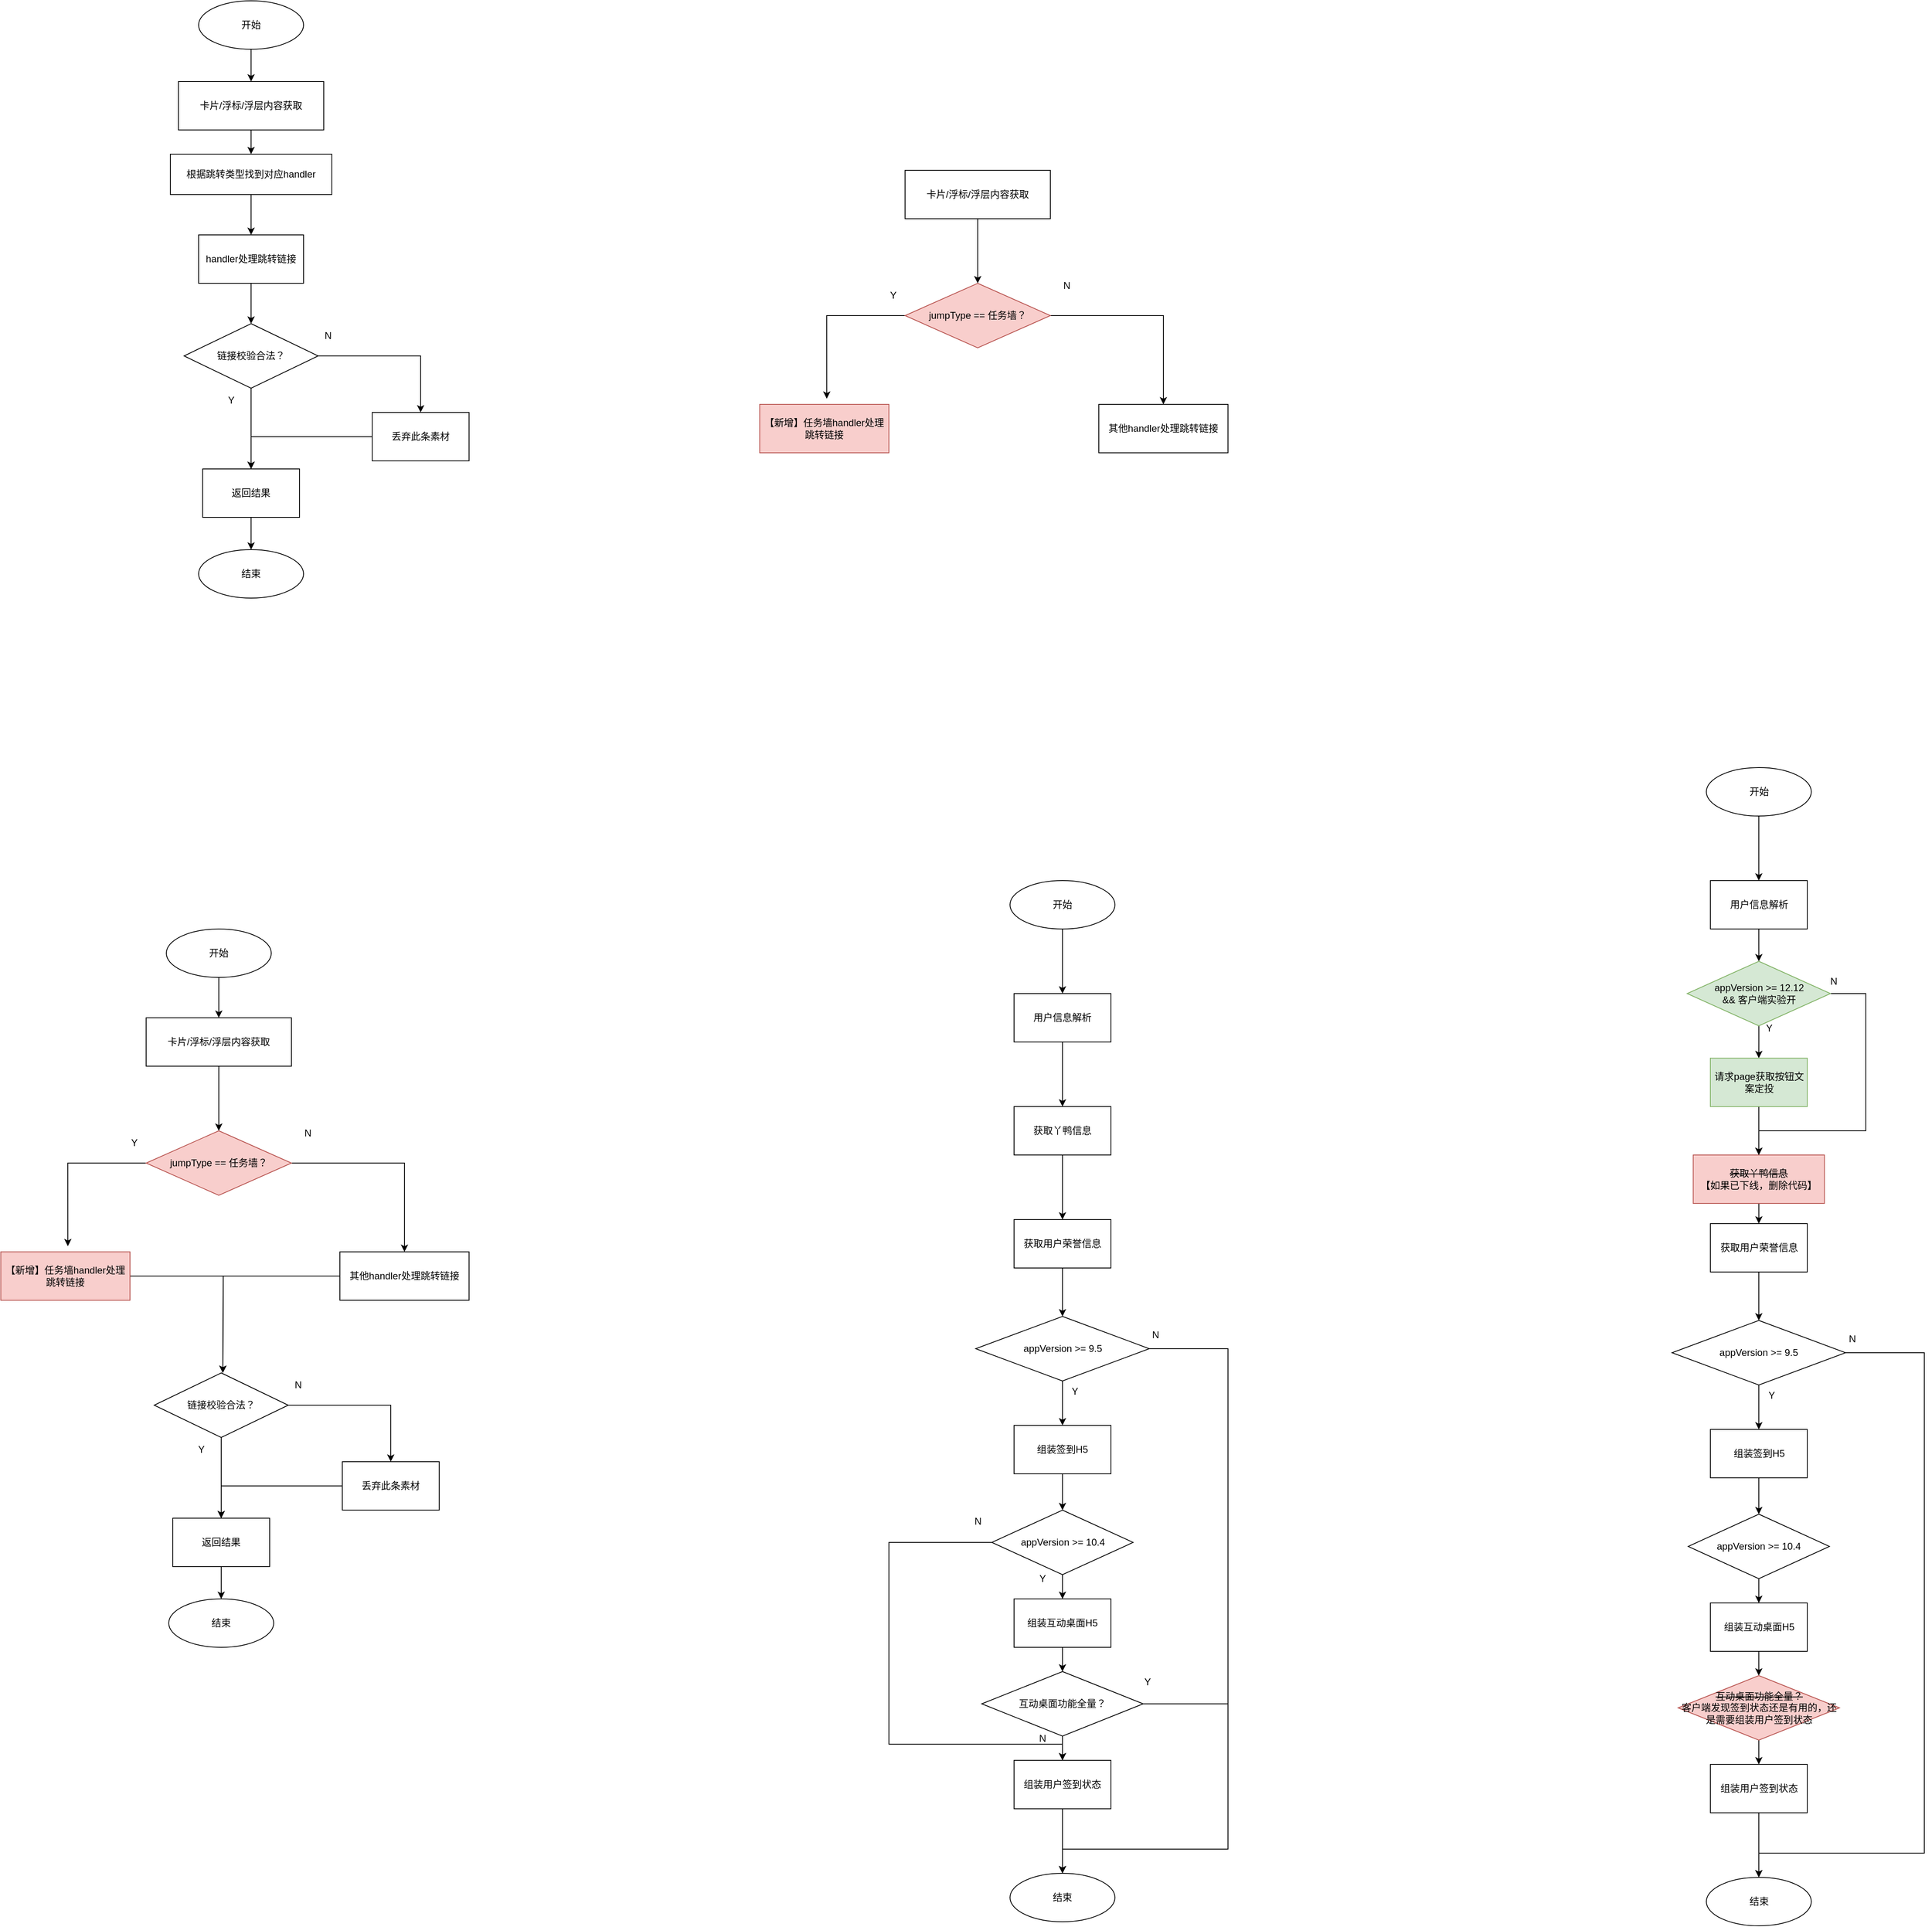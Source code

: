 <mxfile version="28.0.6">
  <diagram name="第 1 页" id="rsgkCpmKNGYn_1RYENm2">
    <mxGraphModel dx="1019" dy="1708" grid="1" gridSize="10" guides="1" tooltips="1" connect="1" arrows="1" fold="1" page="1" pageScale="1" pageWidth="827" pageHeight="1169" math="0" shadow="0">
      <root>
        <mxCell id="0" />
        <mxCell id="1" parent="0" />
        <mxCell id="QA0QUVK-8WRyYNtd_WsQ-3" value="" style="edgeStyle=orthogonalEdgeStyle;rounded=0;orthogonalLoop=1;jettySize=auto;html=1;" parent="1" source="QA0QUVK-8WRyYNtd_WsQ-1" edge="1">
          <mxGeometry relative="1" as="geometry">
            <mxPoint x="380" y="60" as="targetPoint" />
          </mxGeometry>
        </mxCell>
        <mxCell id="QA0QUVK-8WRyYNtd_WsQ-1" value="卡片/浮标/浮层内容获取" style="whiteSpace=wrap;html=1;" parent="1" vertex="1">
          <mxGeometry x="290" y="-30" width="180" height="60" as="geometry" />
        </mxCell>
        <mxCell id="QA0QUVK-8WRyYNtd_WsQ-10" value="" style="edgeStyle=orthogonalEdgeStyle;rounded=0;orthogonalLoop=1;jettySize=auto;html=1;" parent="1" source="QA0QUVK-8WRyYNtd_WsQ-7" target="QA0QUVK-8WRyYNtd_WsQ-9" edge="1">
          <mxGeometry relative="1" as="geometry" />
        </mxCell>
        <mxCell id="QA0QUVK-8WRyYNtd_WsQ-7" value="根据跳转类型找到对应handler" style="whiteSpace=wrap;html=1;" parent="1" vertex="1">
          <mxGeometry x="280" y="60" width="200" height="50" as="geometry" />
        </mxCell>
        <mxCell id="QA0QUVK-8WRyYNtd_WsQ-55" style="edgeStyle=orthogonalEdgeStyle;rounded=0;orthogonalLoop=1;jettySize=auto;html=1;entryX=0.5;entryY=0;entryDx=0;entryDy=0;" parent="1" source="QA0QUVK-8WRyYNtd_WsQ-9" target="QA0QUVK-8WRyYNtd_WsQ-45" edge="1">
          <mxGeometry relative="1" as="geometry" />
        </mxCell>
        <mxCell id="QA0QUVK-8WRyYNtd_WsQ-9" value="handler处理跳转链接" style="whiteSpace=wrap;html=1;" parent="1" vertex="1">
          <mxGeometry x="315" y="160" width="130" height="60" as="geometry" />
        </mxCell>
        <mxCell id="QA0QUVK-8WRyYNtd_WsQ-11" value="" style="edgeStyle=orthogonalEdgeStyle;rounded=0;orthogonalLoop=1;jettySize=auto;html=1;" parent="1" source="QA0QUVK-8WRyYNtd_WsQ-12" edge="1">
          <mxGeometry relative="1" as="geometry">
            <mxPoint x="340" y="1270" as="targetPoint" />
          </mxGeometry>
        </mxCell>
        <mxCell id="QA0QUVK-8WRyYNtd_WsQ-12" value="卡片/浮标/浮层内容获取" style="whiteSpace=wrap;html=1;" parent="1" vertex="1">
          <mxGeometry x="250" y="1130" width="180" height="60" as="geometry" />
        </mxCell>
        <mxCell id="QA0QUVK-8WRyYNtd_WsQ-13" value="" style="edgeStyle=orthogonalEdgeStyle;rounded=0;orthogonalLoop=1;jettySize=auto;html=1;exitX=1;exitY=0.5;exitDx=0;exitDy=0;" parent="1" source="QA0QUVK-8WRyYNtd_WsQ-18" target="QA0QUVK-8WRyYNtd_WsQ-15" edge="1">
          <mxGeometry relative="1" as="geometry">
            <mxPoint x="440" y="1295" as="sourcePoint" />
          </mxGeometry>
        </mxCell>
        <mxCell id="QA0QUVK-8WRyYNtd_WsQ-40" style="edgeStyle=orthogonalEdgeStyle;rounded=0;orthogonalLoop=1;jettySize=auto;html=1;entryX=0.5;entryY=0;entryDx=0;entryDy=0;" parent="1" source="QA0QUVK-8WRyYNtd_WsQ-15" edge="1">
          <mxGeometry relative="1" as="geometry">
            <mxPoint x="345" y="1570" as="targetPoint" />
          </mxGeometry>
        </mxCell>
        <mxCell id="QA0QUVK-8WRyYNtd_WsQ-15" value="其他handler处理跳转链接" style="whiteSpace=wrap;html=1;" parent="1" vertex="1">
          <mxGeometry x="490" y="1420" width="160" height="60" as="geometry" />
        </mxCell>
        <mxCell id="QA0QUVK-8WRyYNtd_WsQ-39" style="edgeStyle=orthogonalEdgeStyle;rounded=0;orthogonalLoop=1;jettySize=auto;html=1;entryX=0.5;entryY=0;entryDx=0;entryDy=0;" parent="1" source="QA0QUVK-8WRyYNtd_WsQ-16" edge="1">
          <mxGeometry relative="1" as="geometry">
            <mxPoint x="345" y="1570" as="targetPoint" />
          </mxGeometry>
        </mxCell>
        <mxCell id="QA0QUVK-8WRyYNtd_WsQ-16" value="【新增】任务墙handler处理跳转链接" style="whiteSpace=wrap;html=1;fillColor=#f8cecc;strokeColor=#b85450;" parent="1" vertex="1">
          <mxGeometry x="70" y="1420" width="160" height="60" as="geometry" />
        </mxCell>
        <mxCell id="QA0QUVK-8WRyYNtd_WsQ-17" style="edgeStyle=orthogonalEdgeStyle;rounded=0;orthogonalLoop=1;jettySize=auto;html=1;entryX=0.519;entryY=-0.117;entryDx=0;entryDy=0;entryPerimeter=0;exitX=0;exitY=0.5;exitDx=0;exitDy=0;" parent="1" source="QA0QUVK-8WRyYNtd_WsQ-18" target="QA0QUVK-8WRyYNtd_WsQ-16" edge="1">
          <mxGeometry relative="1" as="geometry">
            <mxPoint x="240" y="1295" as="sourcePoint" />
          </mxGeometry>
        </mxCell>
        <mxCell id="QA0QUVK-8WRyYNtd_WsQ-18" value="jumpType == 任务墙？" style="rhombus;whiteSpace=wrap;html=1;fillColor=#f8cecc;strokeColor=#b85450;" parent="1" vertex="1">
          <mxGeometry x="250" y="1270" width="180" height="80" as="geometry" />
        </mxCell>
        <mxCell id="QA0QUVK-8WRyYNtd_WsQ-21" value="Y" style="text;html=1;align=center;verticalAlign=middle;resizable=0;points=[];autosize=1;strokeColor=none;fillColor=none;" parent="1" vertex="1">
          <mxGeometry x="220" y="1270" width="30" height="30" as="geometry" />
        </mxCell>
        <mxCell id="QA0QUVK-8WRyYNtd_WsQ-23" value="N" style="text;html=1;align=center;verticalAlign=middle;resizable=0;points=[];autosize=1;strokeColor=none;fillColor=none;" parent="1" vertex="1">
          <mxGeometry x="435" y="1258" width="30" height="30" as="geometry" />
        </mxCell>
        <mxCell id="QA0QUVK-8WRyYNtd_WsQ-24" value="" style="edgeStyle=orthogonalEdgeStyle;rounded=0;orthogonalLoop=1;jettySize=auto;html=1;" parent="1" source="QA0QUVK-8WRyYNtd_WsQ-25" edge="1">
          <mxGeometry relative="1" as="geometry">
            <mxPoint x="1280" y="220" as="targetPoint" />
          </mxGeometry>
        </mxCell>
        <mxCell id="QA0QUVK-8WRyYNtd_WsQ-25" value="卡片/浮标/浮层内容获取" style="whiteSpace=wrap;html=1;" parent="1" vertex="1">
          <mxGeometry x="1190" y="80" width="180" height="60" as="geometry" />
        </mxCell>
        <mxCell id="QA0QUVK-8WRyYNtd_WsQ-26" value="" style="edgeStyle=orthogonalEdgeStyle;rounded=0;orthogonalLoop=1;jettySize=auto;html=1;exitX=1;exitY=0.5;exitDx=0;exitDy=0;" parent="1" source="QA0QUVK-8WRyYNtd_WsQ-30" target="QA0QUVK-8WRyYNtd_WsQ-27" edge="1">
          <mxGeometry relative="1" as="geometry">
            <mxPoint x="1380" y="245" as="sourcePoint" />
          </mxGeometry>
        </mxCell>
        <mxCell id="QA0QUVK-8WRyYNtd_WsQ-27" value="其他handler处理跳转链接" style="whiteSpace=wrap;html=1;" parent="1" vertex="1">
          <mxGeometry x="1430" y="370" width="160" height="60" as="geometry" />
        </mxCell>
        <mxCell id="QA0QUVK-8WRyYNtd_WsQ-28" value="【新增】任务墙handler处理跳转链接" style="whiteSpace=wrap;html=1;fillColor=#f8cecc;strokeColor=#b85450;" parent="1" vertex="1">
          <mxGeometry x="1010" y="370" width="160" height="60" as="geometry" />
        </mxCell>
        <mxCell id="QA0QUVK-8WRyYNtd_WsQ-29" style="edgeStyle=orthogonalEdgeStyle;rounded=0;orthogonalLoop=1;jettySize=auto;html=1;entryX=0.519;entryY=-0.117;entryDx=0;entryDy=0;entryPerimeter=0;exitX=0;exitY=0.5;exitDx=0;exitDy=0;" parent="1" source="QA0QUVK-8WRyYNtd_WsQ-30" target="QA0QUVK-8WRyYNtd_WsQ-28" edge="1">
          <mxGeometry relative="1" as="geometry">
            <mxPoint x="1180" y="245" as="sourcePoint" />
          </mxGeometry>
        </mxCell>
        <mxCell id="QA0QUVK-8WRyYNtd_WsQ-30" value="jumpType == 任务墙？" style="rhombus;whiteSpace=wrap;html=1;fillColor=#f8cecc;strokeColor=#b85450;" parent="1" vertex="1">
          <mxGeometry x="1190" y="220" width="180" height="80" as="geometry" />
        </mxCell>
        <mxCell id="QA0QUVK-8WRyYNtd_WsQ-31" value="Y" style="text;html=1;align=center;verticalAlign=middle;resizable=0;points=[];autosize=1;strokeColor=none;fillColor=none;" parent="1" vertex="1">
          <mxGeometry x="1160" y="220" width="30" height="30" as="geometry" />
        </mxCell>
        <mxCell id="QA0QUVK-8WRyYNtd_WsQ-32" value="N" style="text;html=1;align=center;verticalAlign=middle;resizable=0;points=[];autosize=1;strokeColor=none;fillColor=none;" parent="1" vertex="1">
          <mxGeometry x="1375" y="208" width="30" height="30" as="geometry" />
        </mxCell>
        <mxCell id="QA0QUVK-8WRyYNtd_WsQ-69" value="" style="edgeStyle=orthogonalEdgeStyle;rounded=0;orthogonalLoop=1;jettySize=auto;html=1;" parent="1" source="QA0QUVK-8WRyYNtd_WsQ-35" target="QA0QUVK-8WRyYNtd_WsQ-68" edge="1">
          <mxGeometry relative="1" as="geometry" />
        </mxCell>
        <mxCell id="QA0QUVK-8WRyYNtd_WsQ-35" value="开始" style="ellipse;whiteSpace=wrap;html=1;" parent="1" vertex="1">
          <mxGeometry x="1320" y="960" width="130" height="60" as="geometry" />
        </mxCell>
        <mxCell id="QA0QUVK-8WRyYNtd_WsQ-37" style="edgeStyle=orthogonalEdgeStyle;rounded=0;orthogonalLoop=1;jettySize=auto;html=1;entryX=0.5;entryY=0;entryDx=0;entryDy=0;" parent="1" source="QA0QUVK-8WRyYNtd_WsQ-36" target="QA0QUVK-8WRyYNtd_WsQ-12" edge="1">
          <mxGeometry relative="1" as="geometry" />
        </mxCell>
        <mxCell id="QA0QUVK-8WRyYNtd_WsQ-36" value="开始" style="ellipse;whiteSpace=wrap;html=1;" parent="1" vertex="1">
          <mxGeometry x="275" y="1020" width="130" height="60" as="geometry" />
        </mxCell>
        <mxCell id="QA0QUVK-8WRyYNtd_WsQ-42" style="edgeStyle=orthogonalEdgeStyle;rounded=0;orthogonalLoop=1;jettySize=auto;html=1;entryX=0.5;entryY=0;entryDx=0;entryDy=0;" parent="1" source="QA0QUVK-8WRyYNtd_WsQ-41" target="QA0QUVK-8WRyYNtd_WsQ-1" edge="1">
          <mxGeometry relative="1" as="geometry" />
        </mxCell>
        <mxCell id="QA0QUVK-8WRyYNtd_WsQ-41" value="开始" style="ellipse;whiteSpace=wrap;html=1;" parent="1" vertex="1">
          <mxGeometry x="315" y="-130" width="130" height="60" as="geometry" />
        </mxCell>
        <mxCell id="QA0QUVK-8WRyYNtd_WsQ-49" value="" style="edgeStyle=orthogonalEdgeStyle;rounded=0;orthogonalLoop=1;jettySize=auto;html=1;" parent="1" source="QA0QUVK-8WRyYNtd_WsQ-45" target="QA0QUVK-8WRyYNtd_WsQ-48" edge="1">
          <mxGeometry relative="1" as="geometry" />
        </mxCell>
        <mxCell id="QA0QUVK-8WRyYNtd_WsQ-51" value="" style="edgeStyle=orthogonalEdgeStyle;rounded=0;orthogonalLoop=1;jettySize=auto;html=1;" parent="1" source="QA0QUVK-8WRyYNtd_WsQ-45" target="QA0QUVK-8WRyYNtd_WsQ-50" edge="1">
          <mxGeometry relative="1" as="geometry" />
        </mxCell>
        <mxCell id="QA0QUVK-8WRyYNtd_WsQ-45" value="链接校验合法？" style="rhombus;whiteSpace=wrap;html=1;" parent="1" vertex="1">
          <mxGeometry x="297" y="270" width="166" height="80" as="geometry" />
        </mxCell>
        <mxCell id="QA0QUVK-8WRyYNtd_WsQ-52" style="edgeStyle=orthogonalEdgeStyle;rounded=0;orthogonalLoop=1;jettySize=auto;html=1;entryX=0.5;entryY=0;entryDx=0;entryDy=0;" parent="1" source="QA0QUVK-8WRyYNtd_WsQ-48" target="QA0QUVK-8WRyYNtd_WsQ-50" edge="1">
          <mxGeometry relative="1" as="geometry" />
        </mxCell>
        <mxCell id="QA0QUVK-8WRyYNtd_WsQ-48" value="丢弃此条素材" style="whiteSpace=wrap;html=1;" parent="1" vertex="1">
          <mxGeometry x="530" y="380" width="120" height="60" as="geometry" />
        </mxCell>
        <mxCell id="QA0QUVK-8WRyYNtd_WsQ-57" style="edgeStyle=orthogonalEdgeStyle;rounded=0;orthogonalLoop=1;jettySize=auto;html=1;entryX=0.5;entryY=0;entryDx=0;entryDy=0;" parent="1" source="QA0QUVK-8WRyYNtd_WsQ-50" target="QA0QUVK-8WRyYNtd_WsQ-56" edge="1">
          <mxGeometry relative="1" as="geometry" />
        </mxCell>
        <mxCell id="QA0QUVK-8WRyYNtd_WsQ-50" value="返回结果" style="whiteSpace=wrap;html=1;" parent="1" vertex="1">
          <mxGeometry x="320" y="450" width="120" height="60" as="geometry" />
        </mxCell>
        <mxCell id="QA0QUVK-8WRyYNtd_WsQ-53" value="N" style="text;html=1;align=center;verticalAlign=middle;resizable=0;points=[];autosize=1;strokeColor=none;fillColor=none;" parent="1" vertex="1">
          <mxGeometry x="460" y="270" width="30" height="30" as="geometry" />
        </mxCell>
        <mxCell id="QA0QUVK-8WRyYNtd_WsQ-54" value="Y" style="text;html=1;align=center;verticalAlign=middle;resizable=0;points=[];autosize=1;strokeColor=none;fillColor=none;" parent="1" vertex="1">
          <mxGeometry x="340" y="350" width="30" height="30" as="geometry" />
        </mxCell>
        <mxCell id="QA0QUVK-8WRyYNtd_WsQ-56" value="结束" style="ellipse;whiteSpace=wrap;html=1;" parent="1" vertex="1">
          <mxGeometry x="315" y="550" width="130" height="60" as="geometry" />
        </mxCell>
        <mxCell id="QA0QUVK-8WRyYNtd_WsQ-58" value="" style="edgeStyle=orthogonalEdgeStyle;rounded=0;orthogonalLoop=1;jettySize=auto;html=1;" parent="1" source="QA0QUVK-8WRyYNtd_WsQ-60" target="QA0QUVK-8WRyYNtd_WsQ-62" edge="1">
          <mxGeometry relative="1" as="geometry" />
        </mxCell>
        <mxCell id="QA0QUVK-8WRyYNtd_WsQ-59" value="" style="edgeStyle=orthogonalEdgeStyle;rounded=0;orthogonalLoop=1;jettySize=auto;html=1;" parent="1" source="QA0QUVK-8WRyYNtd_WsQ-60" target="QA0QUVK-8WRyYNtd_WsQ-64" edge="1">
          <mxGeometry relative="1" as="geometry" />
        </mxCell>
        <mxCell id="QA0QUVK-8WRyYNtd_WsQ-60" value="链接校验合法？" style="rhombus;whiteSpace=wrap;html=1;" parent="1" vertex="1">
          <mxGeometry x="260" y="1570" width="166" height="80" as="geometry" />
        </mxCell>
        <mxCell id="QA0QUVK-8WRyYNtd_WsQ-61" style="edgeStyle=orthogonalEdgeStyle;rounded=0;orthogonalLoop=1;jettySize=auto;html=1;entryX=0.5;entryY=0;entryDx=0;entryDy=0;" parent="1" source="QA0QUVK-8WRyYNtd_WsQ-62" target="QA0QUVK-8WRyYNtd_WsQ-64" edge="1">
          <mxGeometry relative="1" as="geometry" />
        </mxCell>
        <mxCell id="QA0QUVK-8WRyYNtd_WsQ-62" value="丢弃此条素材" style="whiteSpace=wrap;html=1;" parent="1" vertex="1">
          <mxGeometry x="493" y="1680" width="120" height="60" as="geometry" />
        </mxCell>
        <mxCell id="QA0QUVK-8WRyYNtd_WsQ-63" style="edgeStyle=orthogonalEdgeStyle;rounded=0;orthogonalLoop=1;jettySize=auto;html=1;entryX=0.5;entryY=0;entryDx=0;entryDy=0;" parent="1" source="QA0QUVK-8WRyYNtd_WsQ-64" target="QA0QUVK-8WRyYNtd_WsQ-67" edge="1">
          <mxGeometry relative="1" as="geometry" />
        </mxCell>
        <mxCell id="QA0QUVK-8WRyYNtd_WsQ-64" value="返回结果" style="whiteSpace=wrap;html=1;" parent="1" vertex="1">
          <mxGeometry x="283" y="1750" width="120" height="60" as="geometry" />
        </mxCell>
        <mxCell id="QA0QUVK-8WRyYNtd_WsQ-65" value="N" style="text;html=1;align=center;verticalAlign=middle;resizable=0;points=[];autosize=1;strokeColor=none;fillColor=none;" parent="1" vertex="1">
          <mxGeometry x="423" y="1570" width="30" height="30" as="geometry" />
        </mxCell>
        <mxCell id="QA0QUVK-8WRyYNtd_WsQ-66" value="Y" style="text;html=1;align=center;verticalAlign=middle;resizable=0;points=[];autosize=1;strokeColor=none;fillColor=none;" parent="1" vertex="1">
          <mxGeometry x="303" y="1650" width="30" height="30" as="geometry" />
        </mxCell>
        <mxCell id="QA0QUVK-8WRyYNtd_WsQ-67" value="结束" style="ellipse;whiteSpace=wrap;html=1;" parent="1" vertex="1">
          <mxGeometry x="278" y="1850" width="130" height="60" as="geometry" />
        </mxCell>
        <mxCell id="QA0QUVK-8WRyYNtd_WsQ-71" value="" style="edgeStyle=orthogonalEdgeStyle;rounded=0;orthogonalLoop=1;jettySize=auto;html=1;" parent="1" source="QA0QUVK-8WRyYNtd_WsQ-68" target="QA0QUVK-8WRyYNtd_WsQ-70" edge="1">
          <mxGeometry relative="1" as="geometry" />
        </mxCell>
        <mxCell id="QA0QUVK-8WRyYNtd_WsQ-68" value="用户信息解析" style="whiteSpace=wrap;html=1;" parent="1" vertex="1">
          <mxGeometry x="1325" y="1100" width="120" height="60" as="geometry" />
        </mxCell>
        <mxCell id="QA0QUVK-8WRyYNtd_WsQ-73" value="" style="edgeStyle=orthogonalEdgeStyle;rounded=0;orthogonalLoop=1;jettySize=auto;html=1;" parent="1" source="QA0QUVK-8WRyYNtd_WsQ-70" target="QA0QUVK-8WRyYNtd_WsQ-72" edge="1">
          <mxGeometry relative="1" as="geometry" />
        </mxCell>
        <mxCell id="QA0QUVK-8WRyYNtd_WsQ-70" value="获取丫鸭信息" style="whiteSpace=wrap;html=1;" parent="1" vertex="1">
          <mxGeometry x="1325" y="1240" width="120" height="60" as="geometry" />
        </mxCell>
        <mxCell id="znacegDmGpC1Pjf5fTg1-2" value="" style="edgeStyle=orthogonalEdgeStyle;rounded=0;orthogonalLoop=1;jettySize=auto;html=1;" edge="1" parent="1" source="QA0QUVK-8WRyYNtd_WsQ-72" target="znacegDmGpC1Pjf5fTg1-1">
          <mxGeometry relative="1" as="geometry" />
        </mxCell>
        <mxCell id="QA0QUVK-8WRyYNtd_WsQ-72" value="获取用户荣誉信息" style="whiteSpace=wrap;html=1;" parent="1" vertex="1">
          <mxGeometry x="1325" y="1380" width="120" height="60" as="geometry" />
        </mxCell>
        <mxCell id="znacegDmGpC1Pjf5fTg1-4" value="" style="edgeStyle=orthogonalEdgeStyle;rounded=0;orthogonalLoop=1;jettySize=auto;html=1;" edge="1" parent="1" source="znacegDmGpC1Pjf5fTg1-1" target="znacegDmGpC1Pjf5fTg1-3">
          <mxGeometry relative="1" as="geometry" />
        </mxCell>
        <mxCell id="znacegDmGpC1Pjf5fTg1-8" style="edgeStyle=orthogonalEdgeStyle;rounded=0;orthogonalLoop=1;jettySize=auto;html=1;entryX=0.5;entryY=0;entryDx=0;entryDy=0;" edge="1" parent="1" source="znacegDmGpC1Pjf5fTg1-1" target="znacegDmGpC1Pjf5fTg1-5">
          <mxGeometry relative="1" as="geometry">
            <Array as="points">
              <mxPoint x="1590" y="1540" />
              <mxPoint x="1590" y="2160" />
              <mxPoint x="1385" y="2160" />
            </Array>
          </mxGeometry>
        </mxCell>
        <mxCell id="znacegDmGpC1Pjf5fTg1-1" value="appVersion &amp;gt;= 9.5" style="rhombus;whiteSpace=wrap;html=1;" vertex="1" parent="1">
          <mxGeometry x="1277.5" y="1500" width="215" height="80" as="geometry" />
        </mxCell>
        <mxCell id="znacegDmGpC1Pjf5fTg1-10" value="" style="edgeStyle=orthogonalEdgeStyle;rounded=0;orthogonalLoop=1;jettySize=auto;html=1;" edge="1" parent="1" source="znacegDmGpC1Pjf5fTg1-3" target="znacegDmGpC1Pjf5fTg1-9">
          <mxGeometry relative="1" as="geometry" />
        </mxCell>
        <mxCell id="znacegDmGpC1Pjf5fTg1-3" value="组装签到H5" style="whiteSpace=wrap;html=1;" vertex="1" parent="1">
          <mxGeometry x="1325" y="1635" width="120" height="60" as="geometry" />
        </mxCell>
        <mxCell id="znacegDmGpC1Pjf5fTg1-5" value="结束" style="ellipse;whiteSpace=wrap;html=1;" vertex="1" parent="1">
          <mxGeometry x="1320" y="2190" width="130" height="60" as="geometry" />
        </mxCell>
        <mxCell id="znacegDmGpC1Pjf5fTg1-6" value="Y" style="text;html=1;align=center;verticalAlign=middle;resizable=0;points=[];autosize=1;strokeColor=none;fillColor=none;" vertex="1" parent="1">
          <mxGeometry x="1385" y="1578" width="30" height="30" as="geometry" />
        </mxCell>
        <mxCell id="znacegDmGpC1Pjf5fTg1-7" value="N" style="text;html=1;align=center;verticalAlign=middle;resizable=0;points=[];autosize=1;strokeColor=none;fillColor=none;" vertex="1" parent="1">
          <mxGeometry x="1485" y="1508" width="30" height="30" as="geometry" />
        </mxCell>
        <mxCell id="znacegDmGpC1Pjf5fTg1-12" value="" style="edgeStyle=orthogonalEdgeStyle;rounded=0;orthogonalLoop=1;jettySize=auto;html=1;" edge="1" parent="1" source="znacegDmGpC1Pjf5fTg1-9" target="znacegDmGpC1Pjf5fTg1-11">
          <mxGeometry relative="1" as="geometry" />
        </mxCell>
        <mxCell id="znacegDmGpC1Pjf5fTg1-54" style="edgeStyle=orthogonalEdgeStyle;rounded=0;orthogonalLoop=1;jettySize=auto;html=1;entryX=0.5;entryY=0;entryDx=0;entryDy=0;" edge="1" parent="1" source="znacegDmGpC1Pjf5fTg1-9" target="znacegDmGpC1Pjf5fTg1-22">
          <mxGeometry relative="1" as="geometry">
            <Array as="points">
              <mxPoint x="1170" y="1780" />
              <mxPoint x="1170" y="2030" />
              <mxPoint x="1385" y="2030" />
            </Array>
          </mxGeometry>
        </mxCell>
        <mxCell id="znacegDmGpC1Pjf5fTg1-9" value="appVersion &amp;gt;= 10.4" style="rhombus;whiteSpace=wrap;html=1;" vertex="1" parent="1">
          <mxGeometry x="1297.5" y="1740" width="175" height="80" as="geometry" />
        </mxCell>
        <mxCell id="znacegDmGpC1Pjf5fTg1-14" value="" style="edgeStyle=orthogonalEdgeStyle;rounded=0;orthogonalLoop=1;jettySize=auto;html=1;" edge="1" parent="1" source="znacegDmGpC1Pjf5fTg1-11">
          <mxGeometry relative="1" as="geometry">
            <mxPoint x="1384.941" y="1940" as="targetPoint" />
          </mxGeometry>
        </mxCell>
        <mxCell id="znacegDmGpC1Pjf5fTg1-11" value="组装互动桌面H5" style="whiteSpace=wrap;html=1;" vertex="1" parent="1">
          <mxGeometry x="1325" y="1850" width="120" height="60" as="geometry" />
        </mxCell>
        <mxCell id="znacegDmGpC1Pjf5fTg1-19" style="edgeStyle=orthogonalEdgeStyle;rounded=0;orthogonalLoop=1;jettySize=auto;html=1;entryX=0.5;entryY=0;entryDx=0;entryDy=0;" edge="1" parent="1" source="znacegDmGpC1Pjf5fTg1-17" target="znacegDmGpC1Pjf5fTg1-5">
          <mxGeometry relative="1" as="geometry">
            <Array as="points">
              <mxPoint x="1590" y="1980" />
              <mxPoint x="1590" y="2160" />
              <mxPoint x="1385" y="2160" />
            </Array>
          </mxGeometry>
        </mxCell>
        <mxCell id="znacegDmGpC1Pjf5fTg1-23" value="" style="edgeStyle=orthogonalEdgeStyle;rounded=0;orthogonalLoop=1;jettySize=auto;html=1;" edge="1" parent="1" source="znacegDmGpC1Pjf5fTg1-17" target="znacegDmGpC1Pjf5fTg1-22">
          <mxGeometry relative="1" as="geometry" />
        </mxCell>
        <mxCell id="znacegDmGpC1Pjf5fTg1-17" value="互动桌面功能全量？" style="rhombus;whiteSpace=wrap;html=1;" vertex="1" parent="1">
          <mxGeometry x="1285" y="1940" width="200" height="80" as="geometry" />
        </mxCell>
        <mxCell id="znacegDmGpC1Pjf5fTg1-20" value="Y" style="text;html=1;align=center;verticalAlign=middle;resizable=0;points=[];autosize=1;strokeColor=none;fillColor=none;" vertex="1" parent="1">
          <mxGeometry x="1475" y="1938" width="30" height="30" as="geometry" />
        </mxCell>
        <mxCell id="znacegDmGpC1Pjf5fTg1-21" value="N" style="text;html=1;align=center;verticalAlign=middle;resizable=0;points=[];autosize=1;strokeColor=none;fillColor=none;" vertex="1" parent="1">
          <mxGeometry x="1345" y="2008" width="30" height="30" as="geometry" />
        </mxCell>
        <mxCell id="znacegDmGpC1Pjf5fTg1-24" style="edgeStyle=orthogonalEdgeStyle;rounded=0;orthogonalLoop=1;jettySize=auto;html=1;" edge="1" parent="1" source="znacegDmGpC1Pjf5fTg1-22">
          <mxGeometry relative="1" as="geometry">
            <mxPoint x="1385.0" y="2190" as="targetPoint" />
          </mxGeometry>
        </mxCell>
        <mxCell id="znacegDmGpC1Pjf5fTg1-22" value="组装用户签到状态" style="whiteSpace=wrap;html=1;" vertex="1" parent="1">
          <mxGeometry x="1325" y="2050" width="120" height="60" as="geometry" />
        </mxCell>
        <mxCell id="znacegDmGpC1Pjf5fTg1-25" value="" style="edgeStyle=orthogonalEdgeStyle;rounded=0;orthogonalLoop=1;jettySize=auto;html=1;" edge="1" parent="1" source="znacegDmGpC1Pjf5fTg1-26" target="znacegDmGpC1Pjf5fTg1-28">
          <mxGeometry relative="1" as="geometry" />
        </mxCell>
        <mxCell id="znacegDmGpC1Pjf5fTg1-26" value="开始" style="ellipse;whiteSpace=wrap;html=1;" vertex="1" parent="1">
          <mxGeometry x="2182.5" y="820" width="130" height="60" as="geometry" />
        </mxCell>
        <mxCell id="znacegDmGpC1Pjf5fTg1-60" value="" style="edgeStyle=orthogonalEdgeStyle;rounded=0;orthogonalLoop=1;jettySize=auto;html=1;" edge="1" parent="1" source="znacegDmGpC1Pjf5fTg1-28" target="znacegDmGpC1Pjf5fTg1-59">
          <mxGeometry relative="1" as="geometry" />
        </mxCell>
        <mxCell id="znacegDmGpC1Pjf5fTg1-28" value="用户信息解析" style="whiteSpace=wrap;html=1;" vertex="1" parent="1">
          <mxGeometry x="2187.5" y="960" width="120" height="60" as="geometry" />
        </mxCell>
        <mxCell id="znacegDmGpC1Pjf5fTg1-29" value="" style="edgeStyle=orthogonalEdgeStyle;rounded=0;orthogonalLoop=1;jettySize=auto;html=1;" edge="1" parent="1" source="znacegDmGpC1Pjf5fTg1-30" target="znacegDmGpC1Pjf5fTg1-32">
          <mxGeometry relative="1" as="geometry" />
        </mxCell>
        <mxCell id="znacegDmGpC1Pjf5fTg1-30" value="&lt;strike&gt;获取丫鸭信息&lt;/strike&gt;&lt;br&gt;【如果已下线，删除代码】" style="whiteSpace=wrap;html=1;fillColor=#f8cecc;strokeColor=#b85450;" vertex="1" parent="1">
          <mxGeometry x="2166.25" y="1300" width="162.5" height="60" as="geometry" />
        </mxCell>
        <mxCell id="znacegDmGpC1Pjf5fTg1-31" value="" style="edgeStyle=orthogonalEdgeStyle;rounded=0;orthogonalLoop=1;jettySize=auto;html=1;" edge="1" parent="1" source="znacegDmGpC1Pjf5fTg1-32" target="znacegDmGpC1Pjf5fTg1-35">
          <mxGeometry relative="1" as="geometry" />
        </mxCell>
        <mxCell id="znacegDmGpC1Pjf5fTg1-32" value="获取用户荣誉信息" style="whiteSpace=wrap;html=1;" vertex="1" parent="1">
          <mxGeometry x="2187.5" y="1385" width="120" height="60" as="geometry" />
        </mxCell>
        <mxCell id="znacegDmGpC1Pjf5fTg1-33" value="" style="edgeStyle=orthogonalEdgeStyle;rounded=0;orthogonalLoop=1;jettySize=auto;html=1;" edge="1" parent="1" source="znacegDmGpC1Pjf5fTg1-35" target="znacegDmGpC1Pjf5fTg1-37">
          <mxGeometry relative="1" as="geometry" />
        </mxCell>
        <mxCell id="znacegDmGpC1Pjf5fTg1-34" style="edgeStyle=orthogonalEdgeStyle;rounded=0;orthogonalLoop=1;jettySize=auto;html=1;entryX=0.5;entryY=0;entryDx=0;entryDy=0;" edge="1" parent="1" source="znacegDmGpC1Pjf5fTg1-35" target="znacegDmGpC1Pjf5fTg1-38">
          <mxGeometry relative="1" as="geometry">
            <Array as="points">
              <mxPoint x="2452.5" y="1545" />
              <mxPoint x="2452.5" y="2165" />
              <mxPoint x="2247.5" y="2165" />
            </Array>
          </mxGeometry>
        </mxCell>
        <mxCell id="znacegDmGpC1Pjf5fTg1-35" value="appVersion &amp;gt;= 9.5" style="rhombus;whiteSpace=wrap;html=1;" vertex="1" parent="1">
          <mxGeometry x="2140" y="1505" width="215" height="80" as="geometry" />
        </mxCell>
        <mxCell id="znacegDmGpC1Pjf5fTg1-36" value="" style="edgeStyle=orthogonalEdgeStyle;rounded=0;orthogonalLoop=1;jettySize=auto;html=1;" edge="1" parent="1" source="znacegDmGpC1Pjf5fTg1-37" target="znacegDmGpC1Pjf5fTg1-42">
          <mxGeometry relative="1" as="geometry" />
        </mxCell>
        <mxCell id="znacegDmGpC1Pjf5fTg1-37" value="组装签到H5" style="whiteSpace=wrap;html=1;" vertex="1" parent="1">
          <mxGeometry x="2187.5" y="1640" width="120" height="60" as="geometry" />
        </mxCell>
        <mxCell id="znacegDmGpC1Pjf5fTg1-38" value="结束" style="ellipse;whiteSpace=wrap;html=1;" vertex="1" parent="1">
          <mxGeometry x="2182.5" y="2195" width="130" height="60" as="geometry" />
        </mxCell>
        <mxCell id="znacegDmGpC1Pjf5fTg1-39" value="Y" style="text;html=1;align=center;verticalAlign=middle;resizable=0;points=[];autosize=1;strokeColor=none;fillColor=none;" vertex="1" parent="1">
          <mxGeometry x="2247.5" y="1583" width="30" height="30" as="geometry" />
        </mxCell>
        <mxCell id="znacegDmGpC1Pjf5fTg1-40" value="N" style="text;html=1;align=center;verticalAlign=middle;resizable=0;points=[];autosize=1;strokeColor=none;fillColor=none;" vertex="1" parent="1">
          <mxGeometry x="2347.5" y="1513" width="30" height="30" as="geometry" />
        </mxCell>
        <mxCell id="znacegDmGpC1Pjf5fTg1-41" value="" style="edgeStyle=orthogonalEdgeStyle;rounded=0;orthogonalLoop=1;jettySize=auto;html=1;" edge="1" parent="1" source="znacegDmGpC1Pjf5fTg1-42" target="znacegDmGpC1Pjf5fTg1-44">
          <mxGeometry relative="1" as="geometry" />
        </mxCell>
        <mxCell id="znacegDmGpC1Pjf5fTg1-42" value="appVersion &amp;gt;= 10.4" style="rhombus;whiteSpace=wrap;html=1;" vertex="1" parent="1">
          <mxGeometry x="2160" y="1745" width="175" height="80" as="geometry" />
        </mxCell>
        <mxCell id="znacegDmGpC1Pjf5fTg1-43" value="" style="edgeStyle=orthogonalEdgeStyle;rounded=0;orthogonalLoop=1;jettySize=auto;html=1;" edge="1" parent="1" source="znacegDmGpC1Pjf5fTg1-44">
          <mxGeometry relative="1" as="geometry">
            <mxPoint x="2247.441" y="1945" as="targetPoint" />
          </mxGeometry>
        </mxCell>
        <mxCell id="znacegDmGpC1Pjf5fTg1-44" value="组装互动桌面H5" style="whiteSpace=wrap;html=1;" vertex="1" parent="1">
          <mxGeometry x="2187.5" y="1855" width="120" height="60" as="geometry" />
        </mxCell>
        <mxCell id="znacegDmGpC1Pjf5fTg1-46" value="" style="edgeStyle=orthogonalEdgeStyle;rounded=0;orthogonalLoop=1;jettySize=auto;html=1;" edge="1" parent="1" source="znacegDmGpC1Pjf5fTg1-47" target="znacegDmGpC1Pjf5fTg1-51">
          <mxGeometry relative="1" as="geometry" />
        </mxCell>
        <mxCell id="znacegDmGpC1Pjf5fTg1-47" value="&lt;strike&gt;互动桌面功能全量？&lt;/strike&gt;&lt;br&gt;客户端发现签到状态还是有用的，还是需要组装用户签到状态" style="rhombus;whiteSpace=wrap;html=1;fillColor=#f8cecc;strokeColor=#b85450;" vertex="1" parent="1">
          <mxGeometry x="2147.5" y="1945" width="200" height="80" as="geometry" />
        </mxCell>
        <mxCell id="znacegDmGpC1Pjf5fTg1-50" style="edgeStyle=orthogonalEdgeStyle;rounded=0;orthogonalLoop=1;jettySize=auto;html=1;" edge="1" parent="1" source="znacegDmGpC1Pjf5fTg1-51">
          <mxGeometry relative="1" as="geometry">
            <mxPoint x="2247.5" y="2195" as="targetPoint" />
          </mxGeometry>
        </mxCell>
        <mxCell id="znacegDmGpC1Pjf5fTg1-51" value="组装用户签到状态" style="whiteSpace=wrap;html=1;" vertex="1" parent="1">
          <mxGeometry x="2187.5" y="2055" width="120" height="60" as="geometry" />
        </mxCell>
        <mxCell id="znacegDmGpC1Pjf5fTg1-53" value="Y" style="text;html=1;align=center;verticalAlign=middle;resizable=0;points=[];autosize=1;strokeColor=none;fillColor=none;" vertex="1" parent="1">
          <mxGeometry x="1345" y="1810" width="30" height="30" as="geometry" />
        </mxCell>
        <mxCell id="znacegDmGpC1Pjf5fTg1-56" value="N" style="text;html=1;align=center;verticalAlign=middle;resizable=0;points=[];autosize=1;strokeColor=none;fillColor=none;" vertex="1" parent="1">
          <mxGeometry x="1265" y="1739" width="30" height="30" as="geometry" />
        </mxCell>
        <mxCell id="znacegDmGpC1Pjf5fTg1-62" value="" style="edgeStyle=orthogonalEdgeStyle;rounded=0;orthogonalLoop=1;jettySize=auto;html=1;" edge="1" parent="1" source="znacegDmGpC1Pjf5fTg1-59" target="znacegDmGpC1Pjf5fTg1-61">
          <mxGeometry relative="1" as="geometry" />
        </mxCell>
        <mxCell id="znacegDmGpC1Pjf5fTg1-65" style="edgeStyle=orthogonalEdgeStyle;rounded=0;orthogonalLoop=1;jettySize=auto;html=1;entryX=0.5;entryY=0;entryDx=0;entryDy=0;" edge="1" parent="1" source="znacegDmGpC1Pjf5fTg1-59" target="znacegDmGpC1Pjf5fTg1-30">
          <mxGeometry relative="1" as="geometry">
            <Array as="points">
              <mxPoint x="2380" y="1100" />
              <mxPoint x="2380" y="1270" />
              <mxPoint x="2248" y="1270" />
            </Array>
          </mxGeometry>
        </mxCell>
        <mxCell id="znacegDmGpC1Pjf5fTg1-59" value="appVersion &amp;gt;= 12.12&lt;br&gt;&amp;amp;&amp;amp; 客户端实验开" style="rhombus;whiteSpace=wrap;html=1;fillColor=#d5e8d4;strokeColor=#82b366;" vertex="1" parent="1">
          <mxGeometry x="2158.75" y="1060" width="177.5" height="80" as="geometry" />
        </mxCell>
        <mxCell id="znacegDmGpC1Pjf5fTg1-63" style="edgeStyle=orthogonalEdgeStyle;rounded=0;orthogonalLoop=1;jettySize=auto;html=1;entryX=0.5;entryY=0;entryDx=0;entryDy=0;" edge="1" parent="1" source="znacegDmGpC1Pjf5fTg1-61" target="znacegDmGpC1Pjf5fTg1-30">
          <mxGeometry relative="1" as="geometry" />
        </mxCell>
        <mxCell id="znacegDmGpC1Pjf5fTg1-61" value="请求page获取按钮文案定投" style="whiteSpace=wrap;html=1;fillColor=#d5e8d4;strokeColor=#82b366;" vertex="1" parent="1">
          <mxGeometry x="2187.5" y="1180" width="120" height="60" as="geometry" />
        </mxCell>
        <mxCell id="znacegDmGpC1Pjf5fTg1-64" value="Y" style="text;html=1;align=center;verticalAlign=middle;resizable=0;points=[];autosize=1;strokeColor=none;fillColor=none;" vertex="1" parent="1">
          <mxGeometry x="2245" y="1128" width="30" height="30" as="geometry" />
        </mxCell>
        <mxCell id="znacegDmGpC1Pjf5fTg1-66" value="N" style="text;html=1;align=center;verticalAlign=middle;resizable=0;points=[];autosize=1;strokeColor=none;fillColor=none;" vertex="1" parent="1">
          <mxGeometry x="2325" y="1070" width="30" height="30" as="geometry" />
        </mxCell>
      </root>
    </mxGraphModel>
  </diagram>
</mxfile>

